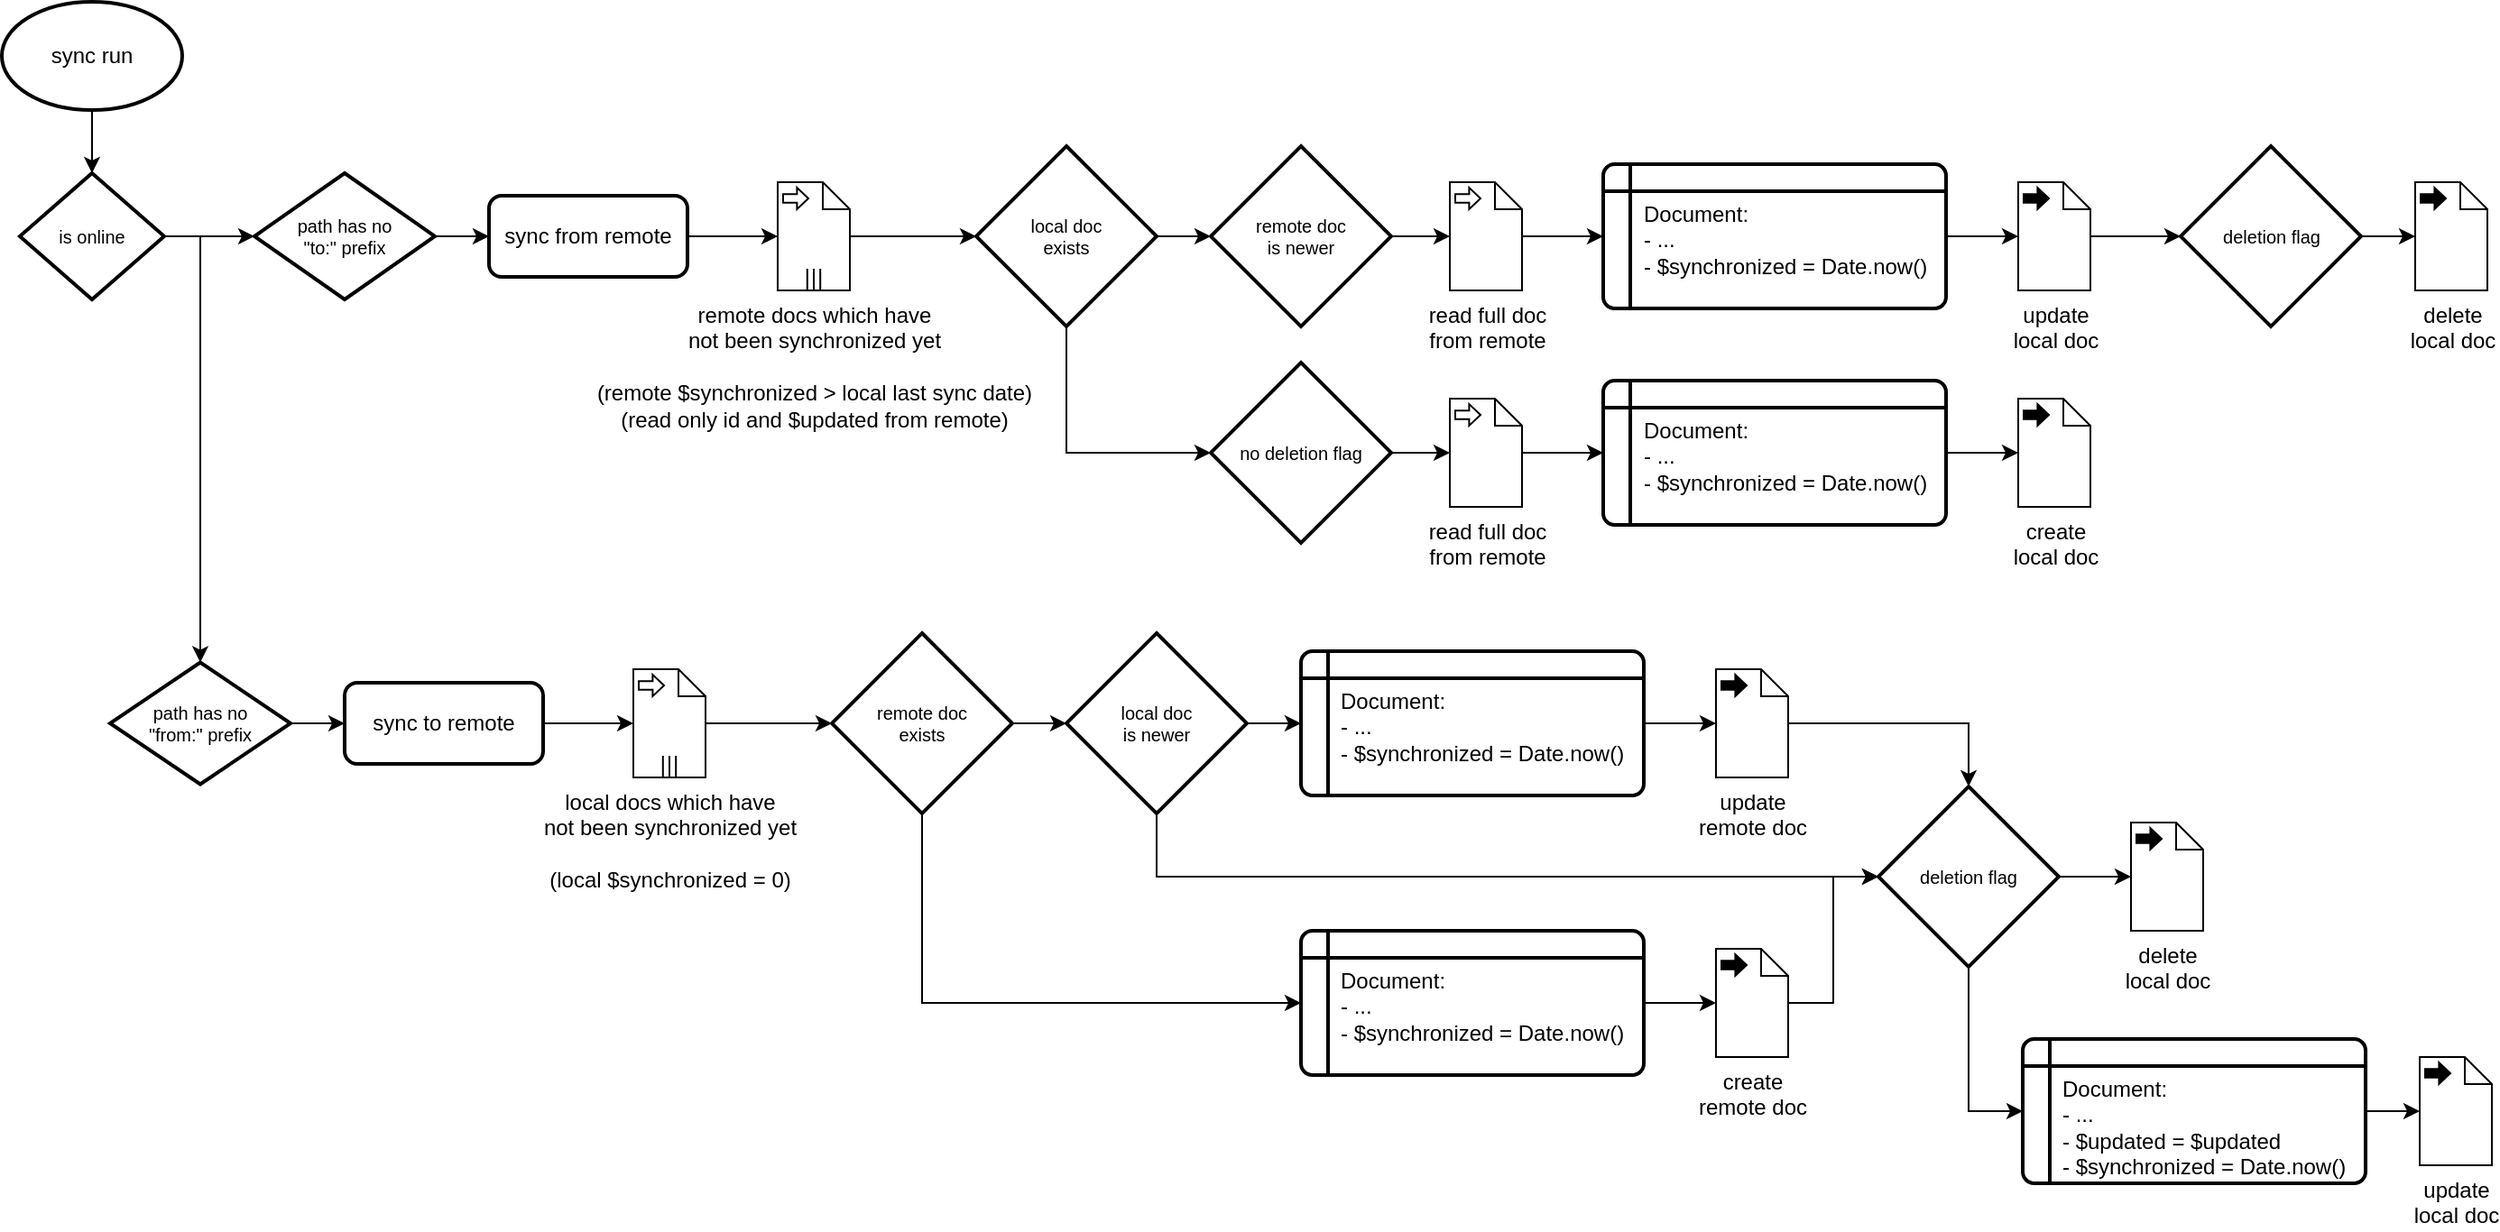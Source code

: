 <mxfile version="24.0.2" type="device">
  <diagram id="C5RBs43oDa-KdzZeNtuy" name="Page-1">
    <mxGraphModel dx="1425" dy="713" grid="1" gridSize="10" guides="1" tooltips="1" connect="1" arrows="1" fold="1" page="1" pageScale="1" pageWidth="827" pageHeight="1169" math="0" shadow="0">
      <root>
        <mxCell id="WIyWlLk6GJQsqaUBKTNV-0" />
        <mxCell id="WIyWlLk6GJQsqaUBKTNV-1" parent="WIyWlLk6GJQsqaUBKTNV-0" />
        <mxCell id="bWgWXcPsf9m89apia9PI-184" style="edgeStyle=orthogonalEdgeStyle;rounded=0;orthogonalLoop=1;jettySize=auto;html=1;" parent="WIyWlLk6GJQsqaUBKTNV-1" source="bWgWXcPsf9m89apia9PI-1" target="bWgWXcPsf9m89apia9PI-2" edge="1">
          <mxGeometry relative="1" as="geometry" />
        </mxCell>
        <mxCell id="bWgWXcPsf9m89apia9PI-1" value="sync run" style="strokeWidth=2;html=1;shape=mxgraph.flowchart.start_1;whiteSpace=wrap;" parent="WIyWlLk6GJQsqaUBKTNV-1" vertex="1">
          <mxGeometry x="10" y="10" width="100" height="60" as="geometry" />
        </mxCell>
        <mxCell id="bWgWXcPsf9m89apia9PI-2" value="is online" style="strokeWidth=2;html=1;shape=mxgraph.flowchart.decision;whiteSpace=wrap;fontSize=10;" parent="WIyWlLk6GJQsqaUBKTNV-1" vertex="1">
          <mxGeometry x="20" y="105" width="80" height="70" as="geometry" />
        </mxCell>
        <mxCell id="bWgWXcPsf9m89apia9PI-18" style="edgeStyle=orthogonalEdgeStyle;rounded=0;orthogonalLoop=1;jettySize=auto;html=1;exitX=1;exitY=0.5;exitDx=0;exitDy=0;exitPerimeter=0;entryX=0;entryY=0.5;entryDx=0;entryDy=0;" parent="WIyWlLk6GJQsqaUBKTNV-1" source="bWgWXcPsf9m89apia9PI-7" target="bWgWXcPsf9m89apia9PI-13" edge="1">
          <mxGeometry relative="1" as="geometry" />
        </mxCell>
        <mxCell id="bWgWXcPsf9m89apia9PI-7" value="path has no&lt;br&gt;&quot;to:&quot; prefix" style="strokeWidth=2;html=1;shape=mxgraph.flowchart.decision;whiteSpace=wrap;fontSize=10;" parent="WIyWlLk6GJQsqaUBKTNV-1" vertex="1">
          <mxGeometry x="150" y="105" width="100" height="70" as="geometry" />
        </mxCell>
        <mxCell id="2h3q5sDtVweo8cAcQsdt-12" value="create&lt;br&gt;local doc" style="shape=mxgraph.bpmn.data;labelPosition=center;verticalLabelPosition=bottom;align=center;verticalAlign=top;size=15;html=1;bpmnTransferType=output;" parent="WIyWlLk6GJQsqaUBKTNV-1" vertex="1">
          <mxGeometry x="1127.5" y="230" width="40" height="60" as="geometry" />
        </mxCell>
        <mxCell id="bWgWXcPsf9m89apia9PI-116" style="edgeStyle=orthogonalEdgeStyle;rounded=0;orthogonalLoop=1;jettySize=auto;html=1;" parent="WIyWlLk6GJQsqaUBKTNV-1" source="bWgWXcPsf9m89apia9PI-9" target="bWgWXcPsf9m89apia9PI-94" edge="1">
          <mxGeometry relative="1" as="geometry" />
        </mxCell>
        <mxCell id="bWgWXcPsf9m89apia9PI-9" value="path has no&lt;br&gt;&quot;from:&quot; prefix" style="strokeWidth=2;html=1;shape=mxgraph.flowchart.decision;whiteSpace=wrap;fontSize=10;" parent="WIyWlLk6GJQsqaUBKTNV-1" vertex="1">
          <mxGeometry x="70" y="376.25" width="100" height="67.5" as="geometry" />
        </mxCell>
        <mxCell id="bWgWXcPsf9m89apia9PI-10" style="edgeStyle=orthogonalEdgeStyle;rounded=0;orthogonalLoop=1;jettySize=auto;html=1;exitX=1;exitY=0.5;exitDx=0;exitDy=0;exitPerimeter=0;entryX=0;entryY=0.5;entryDx=0;entryDy=0;entryPerimeter=0;" parent="WIyWlLk6GJQsqaUBKTNV-1" source="bWgWXcPsf9m89apia9PI-2" target="bWgWXcPsf9m89apia9PI-7" edge="1">
          <mxGeometry relative="1" as="geometry" />
        </mxCell>
        <mxCell id="bWgWXcPsf9m89apia9PI-11" style="edgeStyle=orthogonalEdgeStyle;rounded=0;orthogonalLoop=1;jettySize=auto;html=1;exitX=1;exitY=0.5;exitDx=0;exitDy=0;exitPerimeter=0;entryX=0.5;entryY=0;entryDx=0;entryDy=0;entryPerimeter=0;" parent="WIyWlLk6GJQsqaUBKTNV-1" source="bWgWXcPsf9m89apia9PI-2" target="bWgWXcPsf9m89apia9PI-9" edge="1">
          <mxGeometry relative="1" as="geometry" />
        </mxCell>
        <mxCell id="bWgWXcPsf9m89apia9PI-13" value="sync from remote" style="rounded=1;whiteSpace=wrap;html=1;absoluteArcSize=1;arcSize=14;strokeWidth=2;" parent="WIyWlLk6GJQsqaUBKTNV-1" vertex="1">
          <mxGeometry x="280" y="117.5" width="110" height="45" as="geometry" />
        </mxCell>
        <mxCell id="2h3q5sDtVweo8cAcQsdt-5" value="Document:&lt;br&gt;- ...&lt;br&gt;- $synchronized = Date.now()" style="shape=internalStorage;whiteSpace=wrap;html=1;dx=15;dy=15;rounded=1;arcSize=8;strokeWidth=2;spacing=0;verticalAlign=top;spacingTop=16;align=left;spacingLeft=22;" parent="WIyWlLk6GJQsqaUBKTNV-1" vertex="1">
          <mxGeometry x="897.5" y="220" width="190" height="80" as="geometry" />
        </mxCell>
        <mxCell id="bWgWXcPsf9m89apia9PI-156" style="edgeStyle=orthogonalEdgeStyle;rounded=0;orthogonalLoop=1;jettySize=auto;html=1;exitX=1;exitY=0.5;exitDx=0;exitDy=0;exitPerimeter=0;" parent="WIyWlLk6GJQsqaUBKTNV-1" source="bWgWXcPsf9m89apia9PI-34" target="bWgWXcPsf9m89apia9PI-155" edge="1">
          <mxGeometry relative="1" as="geometry">
            <mxPoint x="653" y="135" as="sourcePoint" />
          </mxGeometry>
        </mxCell>
        <mxCell id="bWgWXcPsf9m89apia9PI-34" value="local doc&lt;br&gt;exists" style="strokeWidth=2;html=1;shape=mxgraph.flowchart.decision;whiteSpace=wrap;fontSize=10;" parent="WIyWlLk6GJQsqaUBKTNV-1" vertex="1">
          <mxGeometry x="550" y="90" width="100" height="100" as="geometry" />
        </mxCell>
        <mxCell id="bWgWXcPsf9m89apia9PI-153" style="edgeStyle=orthogonalEdgeStyle;rounded=0;orthogonalLoop=1;jettySize=auto;html=1;" parent="WIyWlLk6GJQsqaUBKTNV-1" source="bWgWXcPsf9m89apia9PI-41" target="bWgWXcPsf9m89apia9PI-34" edge="1">
          <mxGeometry relative="1" as="geometry" />
        </mxCell>
        <mxCell id="bWgWXcPsf9m89apia9PI-41" value="remote docs which have&lt;br&gt;not been synchronized yet&lt;br&gt;&lt;br&gt;(remote $synchronized &amp;gt; local last sync date)&lt;div&gt;(read only id and $updated from remote)&lt;/div&gt;" style="shape=mxgraph.bpmn.data;labelPosition=center;verticalLabelPosition=bottom;align=center;verticalAlign=top;size=15;html=1;bpmnTransferType=input;isCollection=1;" parent="WIyWlLk6GJQsqaUBKTNV-1" vertex="1">
          <mxGeometry x="440" y="110" width="40" height="60" as="geometry" />
        </mxCell>
        <mxCell id="bWgWXcPsf9m89apia9PI-42" style="edgeStyle=orthogonalEdgeStyle;rounded=0;orthogonalLoop=1;jettySize=auto;html=1;exitX=1;exitY=0.5;exitDx=0;exitDy=0;entryX=0;entryY=0.5;entryDx=0;entryDy=0;entryPerimeter=0;" parent="WIyWlLk6GJQsqaUBKTNV-1" source="bWgWXcPsf9m89apia9PI-13" target="bWgWXcPsf9m89apia9PI-41" edge="1">
          <mxGeometry relative="1" as="geometry" />
        </mxCell>
        <mxCell id="bWgWXcPsf9m89apia9PI-147" style="edgeStyle=orthogonalEdgeStyle;rounded=0;orthogonalLoop=1;jettySize=auto;html=1;entryX=0;entryY=0.5;entryDx=0;entryDy=0;entryPerimeter=0;" parent="WIyWlLk6GJQsqaUBKTNV-1" source="bWgWXcPsf9m89apia9PI-54" target="bWgWXcPsf9m89apia9PI-161" edge="1">
          <mxGeometry relative="1" as="geometry">
            <mxPoint x="1197.5" y="140" as="targetPoint" />
          </mxGeometry>
        </mxCell>
        <mxCell id="bWgWXcPsf9m89apia9PI-54" value="update&lt;br&gt;local doc" style="shape=mxgraph.bpmn.data;labelPosition=center;verticalLabelPosition=bottom;align=center;verticalAlign=top;size=15;html=1;bpmnTransferType=output;" parent="WIyWlLk6GJQsqaUBKTNV-1" vertex="1">
          <mxGeometry x="1127.5" y="110" width="40" height="60" as="geometry" />
        </mxCell>
        <mxCell id="bWgWXcPsf9m89apia9PI-66" style="edgeStyle=orthogonalEdgeStyle;rounded=0;orthogonalLoop=1;jettySize=auto;html=1;exitX=1;exitY=0.5;exitDx=0;exitDy=0;entryX=0;entryY=0.5;entryDx=0;entryDy=0;entryPerimeter=0;" parent="WIyWlLk6GJQsqaUBKTNV-1" source="2h3q5sDtVweo8cAcQsdt-5" target="2h3q5sDtVweo8cAcQsdt-12" edge="1">
          <mxGeometry relative="1" as="geometry" />
        </mxCell>
        <mxCell id="bWgWXcPsf9m89apia9PI-67" value="Document:&lt;br&gt;- ...&lt;br&gt;- $synchronized = Date.now()" style="shape=internalStorage;whiteSpace=wrap;html=1;dx=15;dy=15;rounded=1;arcSize=8;strokeWidth=2;spacing=0;verticalAlign=top;spacingTop=16;align=left;spacingLeft=22;" parent="WIyWlLk6GJQsqaUBKTNV-1" vertex="1">
          <mxGeometry x="897.5" y="100" width="190" height="80" as="geometry" />
        </mxCell>
        <mxCell id="bWgWXcPsf9m89apia9PI-69" style="edgeStyle=orthogonalEdgeStyle;rounded=0;orthogonalLoop=1;jettySize=auto;html=1;exitX=1;exitY=0.5;exitDx=0;exitDy=0;entryX=0;entryY=0.5;entryDx=0;entryDy=0;entryPerimeter=0;" parent="WIyWlLk6GJQsqaUBKTNV-1" source="bWgWXcPsf9m89apia9PI-67" target="bWgWXcPsf9m89apia9PI-54" edge="1">
          <mxGeometry relative="1" as="geometry" />
        </mxCell>
        <mxCell id="bWgWXcPsf9m89apia9PI-173" style="edgeStyle=orthogonalEdgeStyle;rounded=0;orthogonalLoop=1;jettySize=auto;html=1;entryX=0;entryY=0.5;entryDx=0;entryDy=0;entryPerimeter=0;" parent="WIyWlLk6GJQsqaUBKTNV-1" source="bWgWXcPsf9m89apia9PI-93" target="bWgWXcPsf9m89apia9PI-171" edge="1">
          <mxGeometry relative="1" as="geometry" />
        </mxCell>
        <mxCell id="bWgWXcPsf9m89apia9PI-93" value="create&lt;br&gt;remote doc" style="shape=mxgraph.bpmn.data;labelPosition=center;verticalLabelPosition=bottom;align=center;verticalAlign=top;size=15;html=1;bpmnTransferType=output;" parent="WIyWlLk6GJQsqaUBKTNV-1" vertex="1">
          <mxGeometry x="960" y="535" width="40" height="60" as="geometry" />
        </mxCell>
        <mxCell id="bWgWXcPsf9m89apia9PI-94" value="sync to remote" style="rounded=1;whiteSpace=wrap;html=1;absoluteArcSize=1;arcSize=14;strokeWidth=2;" parent="WIyWlLk6GJQsqaUBKTNV-1" vertex="1">
          <mxGeometry x="200" y="387.5" width="110" height="45" as="geometry" />
        </mxCell>
        <mxCell id="bWgWXcPsf9m89apia9PI-95" value="Document:&lt;br&gt;- ...&lt;br&gt;- $synchronized = Date.now()" style="shape=internalStorage;whiteSpace=wrap;html=1;dx=15;dy=15;rounded=1;arcSize=8;strokeWidth=2;spacing=0;verticalAlign=top;spacingTop=16;align=left;spacingLeft=22;" parent="WIyWlLk6GJQsqaUBKTNV-1" vertex="1">
          <mxGeometry x="730" y="525" width="190" height="80" as="geometry" />
        </mxCell>
        <mxCell id="bWgWXcPsf9m89apia9PI-164" style="edgeStyle=orthogonalEdgeStyle;rounded=0;orthogonalLoop=1;jettySize=auto;html=1;" parent="WIyWlLk6GJQsqaUBKTNV-1" source="bWgWXcPsf9m89apia9PI-98" target="bWgWXcPsf9m89apia9PI-162" edge="1">
          <mxGeometry relative="1" as="geometry" />
        </mxCell>
        <mxCell id="bWgWXcPsf9m89apia9PI-98" value="local docs which have&lt;br&gt;not been synchronized yet&lt;br&gt;&lt;br&gt;(local $synchronized = 0)" style="shape=mxgraph.bpmn.data;labelPosition=center;verticalLabelPosition=bottom;align=center;verticalAlign=top;size=15;html=1;bpmnTransferType=input;isCollection=1;" parent="WIyWlLk6GJQsqaUBKTNV-1" vertex="1">
          <mxGeometry x="360" y="380" width="40" height="60" as="geometry" />
        </mxCell>
        <mxCell id="bWgWXcPsf9m89apia9PI-99" style="edgeStyle=orthogonalEdgeStyle;rounded=0;orthogonalLoop=1;jettySize=auto;html=1;exitX=1;exitY=0.5;exitDx=0;exitDy=0;entryX=0;entryY=0.5;entryDx=0;entryDy=0;entryPerimeter=0;" parent="WIyWlLk6GJQsqaUBKTNV-1" source="bWgWXcPsf9m89apia9PI-94" target="bWgWXcPsf9m89apia9PI-98" edge="1">
          <mxGeometry relative="1" as="geometry" />
        </mxCell>
        <mxCell id="bWgWXcPsf9m89apia9PI-172" style="edgeStyle=orthogonalEdgeStyle;rounded=0;orthogonalLoop=1;jettySize=auto;html=1;" parent="WIyWlLk6GJQsqaUBKTNV-1" source="bWgWXcPsf9m89apia9PI-104" target="bWgWXcPsf9m89apia9PI-171" edge="1">
          <mxGeometry relative="1" as="geometry" />
        </mxCell>
        <mxCell id="bWgWXcPsf9m89apia9PI-104" value="update&lt;br&gt;remote doc" style="shape=mxgraph.bpmn.data;labelPosition=center;verticalLabelPosition=bottom;align=center;verticalAlign=top;size=15;html=1;bpmnTransferType=output;" parent="WIyWlLk6GJQsqaUBKTNV-1" vertex="1">
          <mxGeometry x="960" y="380" width="40" height="60" as="geometry" />
        </mxCell>
        <mxCell id="bWgWXcPsf9m89apia9PI-108" style="edgeStyle=orthogonalEdgeStyle;rounded=0;orthogonalLoop=1;jettySize=auto;html=1;exitX=1;exitY=0.5;exitDx=0;exitDy=0;entryX=0;entryY=0.5;entryDx=0;entryDy=0;entryPerimeter=0;" parent="WIyWlLk6GJQsqaUBKTNV-1" source="bWgWXcPsf9m89apia9PI-95" target="bWgWXcPsf9m89apia9PI-93" edge="1">
          <mxGeometry relative="1" as="geometry" />
        </mxCell>
        <mxCell id="bWgWXcPsf9m89apia9PI-109" value="Document:&lt;br&gt;- ...&lt;br&gt;- $synchronized = Date.now()" style="shape=internalStorage;whiteSpace=wrap;html=1;dx=15;dy=15;rounded=1;arcSize=8;strokeWidth=2;spacing=0;verticalAlign=top;spacingTop=16;align=left;spacingLeft=22;" parent="WIyWlLk6GJQsqaUBKTNV-1" vertex="1">
          <mxGeometry x="730" y="370" width="190" height="80" as="geometry" />
        </mxCell>
        <mxCell id="bWgWXcPsf9m89apia9PI-110" style="edgeStyle=orthogonalEdgeStyle;rounded=0;orthogonalLoop=1;jettySize=auto;html=1;exitX=1;exitY=0.5;exitDx=0;exitDy=0;entryX=0;entryY=0.5;entryDx=0;entryDy=0;entryPerimeter=0;" parent="WIyWlLk6GJQsqaUBKTNV-1" source="bWgWXcPsf9m89apia9PI-109" target="bWgWXcPsf9m89apia9PI-104" edge="1">
          <mxGeometry relative="1" as="geometry" />
        </mxCell>
        <mxCell id="bWgWXcPsf9m89apia9PI-149" style="edgeStyle=orthogonalEdgeStyle;rounded=0;orthogonalLoop=1;jettySize=auto;html=1;exitX=1;exitY=0.5;exitDx=0;exitDy=0;exitPerimeter=0;" parent="WIyWlLk6GJQsqaUBKTNV-1" source="bWgWXcPsf9m89apia9PI-161" target="bWgWXcPsf9m89apia9PI-148" edge="1">
          <mxGeometry relative="1" as="geometry">
            <mxPoint x="1307.5" y="140" as="sourcePoint" />
            <mxPoint x="1337.5" y="140" as="targetPoint" />
          </mxGeometry>
        </mxCell>
        <mxCell id="bWgWXcPsf9m89apia9PI-148" value="delete&lt;br&gt;local doc" style="shape=mxgraph.bpmn.data;labelPosition=center;verticalLabelPosition=bottom;align=center;verticalAlign=top;size=15;html=1;bpmnTransferType=output;" parent="WIyWlLk6GJQsqaUBKTNV-1" vertex="1">
          <mxGeometry x="1347.5" y="110" width="40" height="60" as="geometry" />
        </mxCell>
        <mxCell id="6D0ag5hRznI-vXfEUHsJ-4" style="edgeStyle=orthogonalEdgeStyle;rounded=0;orthogonalLoop=1;jettySize=auto;html=1;" edge="1" parent="WIyWlLk6GJQsqaUBKTNV-1" source="bWgWXcPsf9m89apia9PI-150" target="6D0ag5hRznI-vXfEUHsJ-3">
          <mxGeometry relative="1" as="geometry" />
        </mxCell>
        <mxCell id="bWgWXcPsf9m89apia9PI-150" value="no deletion flag" style="strokeWidth=2;html=1;shape=mxgraph.flowchart.decision;whiteSpace=wrap;fontSize=10;" parent="WIyWlLk6GJQsqaUBKTNV-1" vertex="1">
          <mxGeometry x="680" y="210" width="100" height="100" as="geometry" />
        </mxCell>
        <mxCell id="6D0ag5hRznI-vXfEUHsJ-1" style="edgeStyle=orthogonalEdgeStyle;rounded=0;orthogonalLoop=1;jettySize=auto;html=1;" edge="1" parent="WIyWlLk6GJQsqaUBKTNV-1" source="bWgWXcPsf9m89apia9PI-155" target="6D0ag5hRznI-vXfEUHsJ-0">
          <mxGeometry relative="1" as="geometry" />
        </mxCell>
        <mxCell id="bWgWXcPsf9m89apia9PI-155" value="remote doc&lt;br&gt;is newer" style="strokeWidth=2;html=1;shape=mxgraph.flowchart.decision;whiteSpace=wrap;fontSize=10;" parent="WIyWlLk6GJQsqaUBKTNV-1" vertex="1">
          <mxGeometry x="680" y="90" width="100" height="100" as="geometry" />
        </mxCell>
        <mxCell id="bWgWXcPsf9m89apia9PI-158" style="edgeStyle=orthogonalEdgeStyle;rounded=0;orthogonalLoop=1;jettySize=auto;html=1;exitX=0.5;exitY=1;exitDx=0;exitDy=0;exitPerimeter=0;entryX=0;entryY=0.5;entryDx=0;entryDy=0;entryPerimeter=0;" parent="WIyWlLk6GJQsqaUBKTNV-1" source="bWgWXcPsf9m89apia9PI-34" target="bWgWXcPsf9m89apia9PI-150" edge="1">
          <mxGeometry relative="1" as="geometry" />
        </mxCell>
        <mxCell id="bWgWXcPsf9m89apia9PI-161" value="deletion flag" style="strokeWidth=2;html=1;shape=mxgraph.flowchart.decision;whiteSpace=wrap;fontSize=10;" parent="WIyWlLk6GJQsqaUBKTNV-1" vertex="1">
          <mxGeometry x="1217.5" y="90" width="100" height="100" as="geometry" />
        </mxCell>
        <mxCell id="bWgWXcPsf9m89apia9PI-168" style="edgeStyle=orthogonalEdgeStyle;rounded=0;orthogonalLoop=1;jettySize=auto;html=1;exitX=0.5;exitY=1;exitDx=0;exitDy=0;exitPerimeter=0;entryX=0;entryY=0.5;entryDx=0;entryDy=0;" parent="WIyWlLk6GJQsqaUBKTNV-1" source="bWgWXcPsf9m89apia9PI-162" target="bWgWXcPsf9m89apia9PI-95" edge="1">
          <mxGeometry relative="1" as="geometry" />
        </mxCell>
        <mxCell id="bWgWXcPsf9m89apia9PI-162" value="remote doc&lt;br&gt;exists" style="strokeWidth=2;html=1;shape=mxgraph.flowchart.decision;whiteSpace=wrap;fontSize=10;" parent="WIyWlLk6GJQsqaUBKTNV-1" vertex="1">
          <mxGeometry x="470" y="360" width="100" height="100" as="geometry" />
        </mxCell>
        <mxCell id="bWgWXcPsf9m89apia9PI-166" style="edgeStyle=orthogonalEdgeStyle;rounded=0;orthogonalLoop=1;jettySize=auto;html=1;" parent="WIyWlLk6GJQsqaUBKTNV-1" source="bWgWXcPsf9m89apia9PI-163" target="bWgWXcPsf9m89apia9PI-109" edge="1">
          <mxGeometry relative="1" as="geometry" />
        </mxCell>
        <mxCell id="fmoBwbOztXzBc1PibgEX-0" style="edgeStyle=orthogonalEdgeStyle;rounded=0;orthogonalLoop=1;jettySize=auto;html=1;exitX=0.5;exitY=1;exitDx=0;exitDy=0;exitPerimeter=0;" parent="WIyWlLk6GJQsqaUBKTNV-1" source="bWgWXcPsf9m89apia9PI-163" target="bWgWXcPsf9m89apia9PI-171" edge="1">
          <mxGeometry relative="1" as="geometry" />
        </mxCell>
        <mxCell id="bWgWXcPsf9m89apia9PI-163" value="local doc&lt;br&gt;is newer" style="strokeWidth=2;html=1;shape=mxgraph.flowchart.decision;whiteSpace=wrap;fontSize=10;" parent="WIyWlLk6GJQsqaUBKTNV-1" vertex="1">
          <mxGeometry x="600" y="360" width="100" height="100" as="geometry" />
        </mxCell>
        <mxCell id="bWgWXcPsf9m89apia9PI-165" style="edgeStyle=orthogonalEdgeStyle;rounded=0;orthogonalLoop=1;jettySize=auto;html=1;exitX=1;exitY=0.5;exitDx=0;exitDy=0;exitPerimeter=0;entryX=0;entryY=0.5;entryDx=0;entryDy=0;entryPerimeter=0;" parent="WIyWlLk6GJQsqaUBKTNV-1" source="bWgWXcPsf9m89apia9PI-162" target="bWgWXcPsf9m89apia9PI-163" edge="1">
          <mxGeometry relative="1" as="geometry" />
        </mxCell>
        <mxCell id="bWgWXcPsf9m89apia9PI-169" style="edgeStyle=orthogonalEdgeStyle;rounded=0;orthogonalLoop=1;jettySize=auto;html=1;exitX=1;exitY=0.5;exitDx=0;exitDy=0;exitPerimeter=0;" parent="WIyWlLk6GJQsqaUBKTNV-1" source="bWgWXcPsf9m89apia9PI-171" target="bWgWXcPsf9m89apia9PI-170" edge="1">
          <mxGeometry relative="1" as="geometry">
            <mxPoint x="1140" y="540" as="sourcePoint" />
            <mxPoint x="1170" y="540" as="targetPoint" />
          </mxGeometry>
        </mxCell>
        <mxCell id="bWgWXcPsf9m89apia9PI-170" value="delete&lt;br&gt;local doc" style="shape=mxgraph.bpmn.data;labelPosition=center;verticalLabelPosition=bottom;align=center;verticalAlign=top;size=15;html=1;bpmnTransferType=output;" parent="WIyWlLk6GJQsqaUBKTNV-1" vertex="1">
          <mxGeometry x="1190" y="465" width="40" height="60" as="geometry" />
        </mxCell>
        <mxCell id="bWgWXcPsf9m89apia9PI-183" style="edgeStyle=orthogonalEdgeStyle;rounded=0;orthogonalLoop=1;jettySize=auto;html=1;exitX=0.5;exitY=1;exitDx=0;exitDy=0;exitPerimeter=0;entryX=0;entryY=0.5;entryDx=0;entryDy=0;" parent="WIyWlLk6GJQsqaUBKTNV-1" source="bWgWXcPsf9m89apia9PI-171" target="bWgWXcPsf9m89apia9PI-175" edge="1">
          <mxGeometry relative="1" as="geometry" />
        </mxCell>
        <mxCell id="bWgWXcPsf9m89apia9PI-171" value="deletion flag" style="strokeWidth=2;html=1;shape=mxgraph.flowchart.decision;whiteSpace=wrap;fontSize=10;" parent="WIyWlLk6GJQsqaUBKTNV-1" vertex="1">
          <mxGeometry x="1050" y="445" width="100" height="100" as="geometry" />
        </mxCell>
        <mxCell id="bWgWXcPsf9m89apia9PI-174" value="update&lt;br&gt;local doc" style="shape=mxgraph.bpmn.data;labelPosition=center;verticalLabelPosition=bottom;align=center;verticalAlign=top;size=15;html=1;bpmnTransferType=output;" parent="WIyWlLk6GJQsqaUBKTNV-1" vertex="1">
          <mxGeometry x="1350" y="595" width="40" height="60" as="geometry" />
        </mxCell>
        <mxCell id="bWgWXcPsf9m89apia9PI-178" style="edgeStyle=orthogonalEdgeStyle;rounded=0;orthogonalLoop=1;jettySize=auto;html=1;" parent="WIyWlLk6GJQsqaUBKTNV-1" source="bWgWXcPsf9m89apia9PI-175" target="bWgWXcPsf9m89apia9PI-174" edge="1">
          <mxGeometry relative="1" as="geometry" />
        </mxCell>
        <mxCell id="bWgWXcPsf9m89apia9PI-175" value="Document:&lt;br&gt;- ...&lt;br&gt;- $updated = $updated&lt;br&gt;- $synchronized = Date.now()" style="shape=internalStorage;whiteSpace=wrap;html=1;dx=15;dy=15;rounded=1;arcSize=8;strokeWidth=2;spacing=0;verticalAlign=top;spacingTop=16;align=left;spacingLeft=22;" parent="WIyWlLk6GJQsqaUBKTNV-1" vertex="1">
          <mxGeometry x="1130" y="585" width="190" height="80" as="geometry" />
        </mxCell>
        <mxCell id="6D0ag5hRznI-vXfEUHsJ-2" style="edgeStyle=orthogonalEdgeStyle;rounded=0;orthogonalLoop=1;jettySize=auto;html=1;" edge="1" parent="WIyWlLk6GJQsqaUBKTNV-1" source="6D0ag5hRznI-vXfEUHsJ-0" target="bWgWXcPsf9m89apia9PI-67">
          <mxGeometry relative="1" as="geometry" />
        </mxCell>
        <mxCell id="6D0ag5hRznI-vXfEUHsJ-0" value="read full doc&lt;div&gt;from remote&lt;/div&gt;" style="shape=mxgraph.bpmn.data;labelPosition=center;verticalLabelPosition=bottom;align=center;verticalAlign=top;size=15;html=1;bpmnTransferType=input;" vertex="1" parent="WIyWlLk6GJQsqaUBKTNV-1">
          <mxGeometry x="812.5" y="110" width="40" height="60" as="geometry" />
        </mxCell>
        <mxCell id="6D0ag5hRznI-vXfEUHsJ-6" style="edgeStyle=orthogonalEdgeStyle;rounded=0;orthogonalLoop=1;jettySize=auto;html=1;" edge="1" parent="WIyWlLk6GJQsqaUBKTNV-1" source="6D0ag5hRznI-vXfEUHsJ-3" target="2h3q5sDtVweo8cAcQsdt-5">
          <mxGeometry relative="1" as="geometry" />
        </mxCell>
        <mxCell id="6D0ag5hRznI-vXfEUHsJ-3" value="read full doc&lt;div&gt;from remote&lt;/div&gt;" style="shape=mxgraph.bpmn.data;labelPosition=center;verticalLabelPosition=bottom;align=center;verticalAlign=top;size=15;html=1;bpmnTransferType=input;" vertex="1" parent="WIyWlLk6GJQsqaUBKTNV-1">
          <mxGeometry x="812.5" y="230" width="40" height="60" as="geometry" />
        </mxCell>
      </root>
    </mxGraphModel>
  </diagram>
</mxfile>
